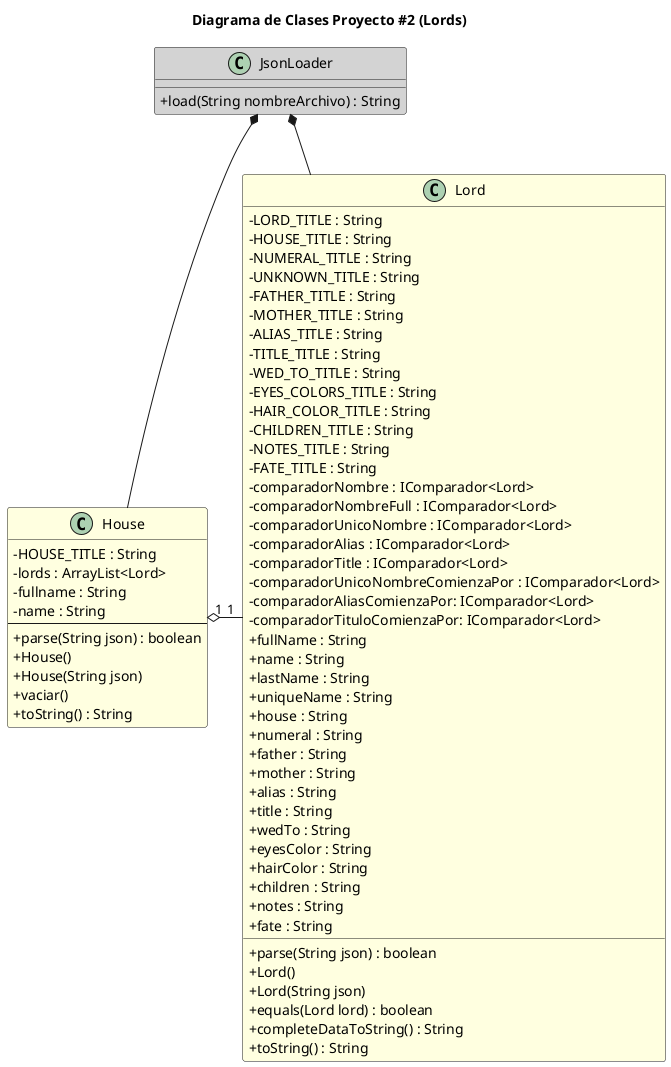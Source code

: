 @startuml

title Diagrama de Clases Proyecto #2 (Lords)
skinparam ClassAttributeIconSize 0

class House #LightYellow{
    -HOUSE_TITLE : String
    -lords : ArrayList<Lord>
    -fullname : String
    -name : String
    --
    +parse(String json) : boolean
    +House()
    +House(String json)
    +vaciar()
    +toString() : String
}

class Lord #LightYellow {
    -LORD_TITLE : String
    -HOUSE_TITLE : String
    -NUMERAL_TITLE : String
    -UNKNOWN_TITLE : String
    -FATHER_TITLE : String
    -MOTHER_TITLE : String
    -ALIAS_TITLE : String
    -TITLE_TITLE : String
    -WED_TO_TITLE : String
    -EYES_COLORS_TITLE : String
    -HAIR_COLOR_TITLE : String
    -CHILDREN_TITLE : String
    -NOTES_TITLE : String
    -FATE_TITLE : String
    -comparadorNombre : IComparador<Lord>
    -comparadorNombreFull : IComparador<Lord>
    -comparadorUnicoNombre : IComparador<Lord>
    -comparadorAlias : IComparador<Lord>
    -comparadorTitle : IComparador<Lord>
    -comparadorUnicoNombreComienzaPor : IComparador<Lord>
    -comparadorAliasComienzaPor: IComparador<Lord>
    -comparadorTituloComienzaPor: IComparador<Lord>
    +fullName : String
    +name : String
    +lastName : String
    +uniqueName : String
    +house : String
    +numeral : String
    +father : String
    +mother : String
    +alias : String
    +title : String
    +wedTo : String
    +eyesColor : String
    +hairColor : String
    +children : String
    +notes : String
    +fate : String
    +parse(String json) : boolean
    +Lord()
    +Lord(String json)
    +equals(Lord lord) : boolean
    +completeDataToString() : String
    +toString() : String
}

class JsonLoader #LightGray {
    +load(String nombreArchivo) : String
}

House "1" o-right- "1" Lord
JsonLoader *-down- House
JsonLoader *-down- Lord



@enduml